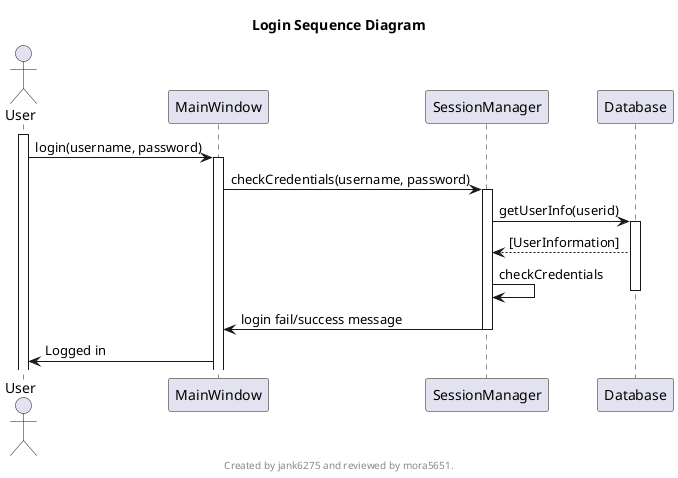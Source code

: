@startuml
scale max 800*600
title Login Sequence Diagram
footer 
Created by jank6275 and reviewed by mora5651.
endfooter


actor User
activate User
User -> MainWindow : login(username, password)
activate MainWindow

boundary MainWindow
MainWindow -> SessionManager : checkCredentials(username, password)
activate SessionManager

entity SessionManager
SessionManager -> Database : getUserInfo(userid)
activate Database

database Database
Database --> SessionManager : [UserInformation]
SessionManager -> SessionManager : checkCredentials
deactivate Database
SessionManager -> MainWindow : login fail/success message
deactivate SessionManager
MainWindow -> User : Logged in

@enduml
